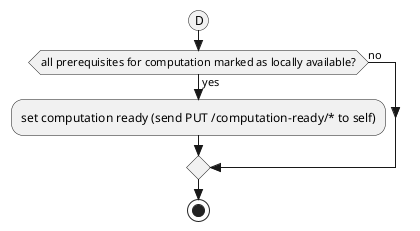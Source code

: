 @startuml
skinparam monochrome true
skinparam shadowing false
skinparam style strictuml

(D)
if (all prerequisites for computation marked as locally available?) then (yes)
:set computation ready (send PUT /computation-ready/* to self);
else (no)
endif
stop

@enduml
